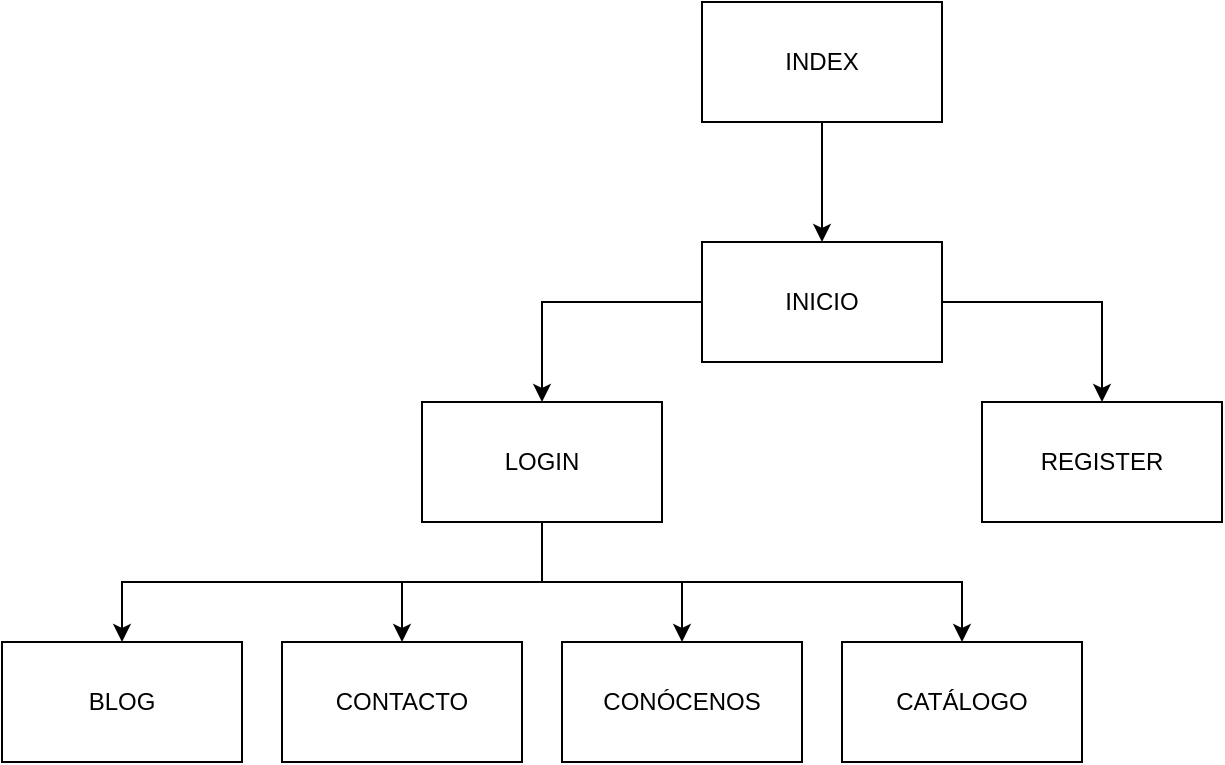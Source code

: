 <mxfile version="23.1.2" type="github">
  <diagram name="Página-1" id="YxJ8cn6b2hXnw_SYAL_V">
    <mxGraphModel dx="1701" dy="948" grid="1" gridSize="10" guides="1" tooltips="1" connect="1" arrows="1" fold="1" page="1" pageScale="1" pageWidth="827" pageHeight="1169" math="0" shadow="0">
      <root>
        <mxCell id="0" />
        <mxCell id="1" parent="0" />
        <mxCell id="g_COOH7Q90B53scy3Jbx-9" style="edgeStyle=orthogonalEdgeStyle;rounded=0;orthogonalLoop=1;jettySize=auto;html=1;entryX=0.5;entryY=0;entryDx=0;entryDy=0;" edge="1" parent="1" source="g_COOH7Q90B53scy3Jbx-1" target="g_COOH7Q90B53scy3Jbx-2">
          <mxGeometry relative="1" as="geometry" />
        </mxCell>
        <mxCell id="g_COOH7Q90B53scy3Jbx-1" value="INDEX" style="rounded=0;whiteSpace=wrap;html=1;" vertex="1" parent="1">
          <mxGeometry x="440" y="50" width="120" height="60" as="geometry" />
        </mxCell>
        <mxCell id="g_COOH7Q90B53scy3Jbx-15" style="edgeStyle=orthogonalEdgeStyle;rounded=0;orthogonalLoop=1;jettySize=auto;html=1;exitX=0;exitY=0.5;exitDx=0;exitDy=0;entryX=0.5;entryY=0;entryDx=0;entryDy=0;" edge="1" parent="1" source="g_COOH7Q90B53scy3Jbx-2" target="g_COOH7Q90B53scy3Jbx-7">
          <mxGeometry relative="1" as="geometry" />
        </mxCell>
        <mxCell id="g_COOH7Q90B53scy3Jbx-16" style="edgeStyle=orthogonalEdgeStyle;rounded=0;orthogonalLoop=1;jettySize=auto;html=1;exitX=1;exitY=0.5;exitDx=0;exitDy=0;entryX=0.5;entryY=0;entryDx=0;entryDy=0;" edge="1" parent="1" source="g_COOH7Q90B53scy3Jbx-2" target="g_COOH7Q90B53scy3Jbx-8">
          <mxGeometry relative="1" as="geometry" />
        </mxCell>
        <mxCell id="g_COOH7Q90B53scy3Jbx-2" value="INICIO" style="rounded=0;whiteSpace=wrap;html=1;" vertex="1" parent="1">
          <mxGeometry x="440" y="170" width="120" height="60" as="geometry" />
        </mxCell>
        <mxCell id="g_COOH7Q90B53scy3Jbx-3" value="BLOG" style="rounded=0;whiteSpace=wrap;html=1;" vertex="1" parent="1">
          <mxGeometry x="90" y="370" width="120" height="60" as="geometry" />
        </mxCell>
        <mxCell id="g_COOH7Q90B53scy3Jbx-4" value="CONTACTO" style="rounded=0;whiteSpace=wrap;html=1;" vertex="1" parent="1">
          <mxGeometry x="230" y="370" width="120" height="60" as="geometry" />
        </mxCell>
        <mxCell id="g_COOH7Q90B53scy3Jbx-5" value="CONÓCENOS" style="rounded=0;whiteSpace=wrap;html=1;" vertex="1" parent="1">
          <mxGeometry x="370" y="370" width="120" height="60" as="geometry" />
        </mxCell>
        <mxCell id="g_COOH7Q90B53scy3Jbx-6" value="CATÁLOGO" style="rounded=0;whiteSpace=wrap;html=1;" vertex="1" parent="1">
          <mxGeometry x="510" y="370" width="120" height="60" as="geometry" />
        </mxCell>
        <mxCell id="g_COOH7Q90B53scy3Jbx-17" style="edgeStyle=orthogonalEdgeStyle;rounded=0;orthogonalLoop=1;jettySize=auto;html=1;exitX=0.5;exitY=1;exitDx=0;exitDy=0;entryX=0.5;entryY=0;entryDx=0;entryDy=0;" edge="1" parent="1" source="g_COOH7Q90B53scy3Jbx-7" target="g_COOH7Q90B53scy3Jbx-3">
          <mxGeometry relative="1" as="geometry" />
        </mxCell>
        <mxCell id="g_COOH7Q90B53scy3Jbx-18" style="edgeStyle=orthogonalEdgeStyle;rounded=0;orthogonalLoop=1;jettySize=auto;html=1;exitX=0.5;exitY=1;exitDx=0;exitDy=0;entryX=0.5;entryY=0;entryDx=0;entryDy=0;" edge="1" parent="1" source="g_COOH7Q90B53scy3Jbx-7" target="g_COOH7Q90B53scy3Jbx-4">
          <mxGeometry relative="1" as="geometry" />
        </mxCell>
        <mxCell id="g_COOH7Q90B53scy3Jbx-19" style="edgeStyle=orthogonalEdgeStyle;rounded=0;orthogonalLoop=1;jettySize=auto;html=1;exitX=0.5;exitY=1;exitDx=0;exitDy=0;entryX=0.5;entryY=0;entryDx=0;entryDy=0;" edge="1" parent="1" source="g_COOH7Q90B53scy3Jbx-7" target="g_COOH7Q90B53scy3Jbx-5">
          <mxGeometry relative="1" as="geometry" />
        </mxCell>
        <mxCell id="g_COOH7Q90B53scy3Jbx-20" style="edgeStyle=orthogonalEdgeStyle;rounded=0;orthogonalLoop=1;jettySize=auto;html=1;exitX=0.5;exitY=1;exitDx=0;exitDy=0;entryX=0.5;entryY=0;entryDx=0;entryDy=0;" edge="1" parent="1" source="g_COOH7Q90B53scy3Jbx-7" target="g_COOH7Q90B53scy3Jbx-6">
          <mxGeometry relative="1" as="geometry" />
        </mxCell>
        <mxCell id="g_COOH7Q90B53scy3Jbx-7" value="LOGIN" style="rounded=0;whiteSpace=wrap;html=1;" vertex="1" parent="1">
          <mxGeometry x="300" y="250" width="120" height="60" as="geometry" />
        </mxCell>
        <mxCell id="g_COOH7Q90B53scy3Jbx-8" value="REGISTER" style="rounded=0;whiteSpace=wrap;html=1;" vertex="1" parent="1">
          <mxGeometry x="580" y="250" width="120" height="60" as="geometry" />
        </mxCell>
      </root>
    </mxGraphModel>
  </diagram>
</mxfile>
